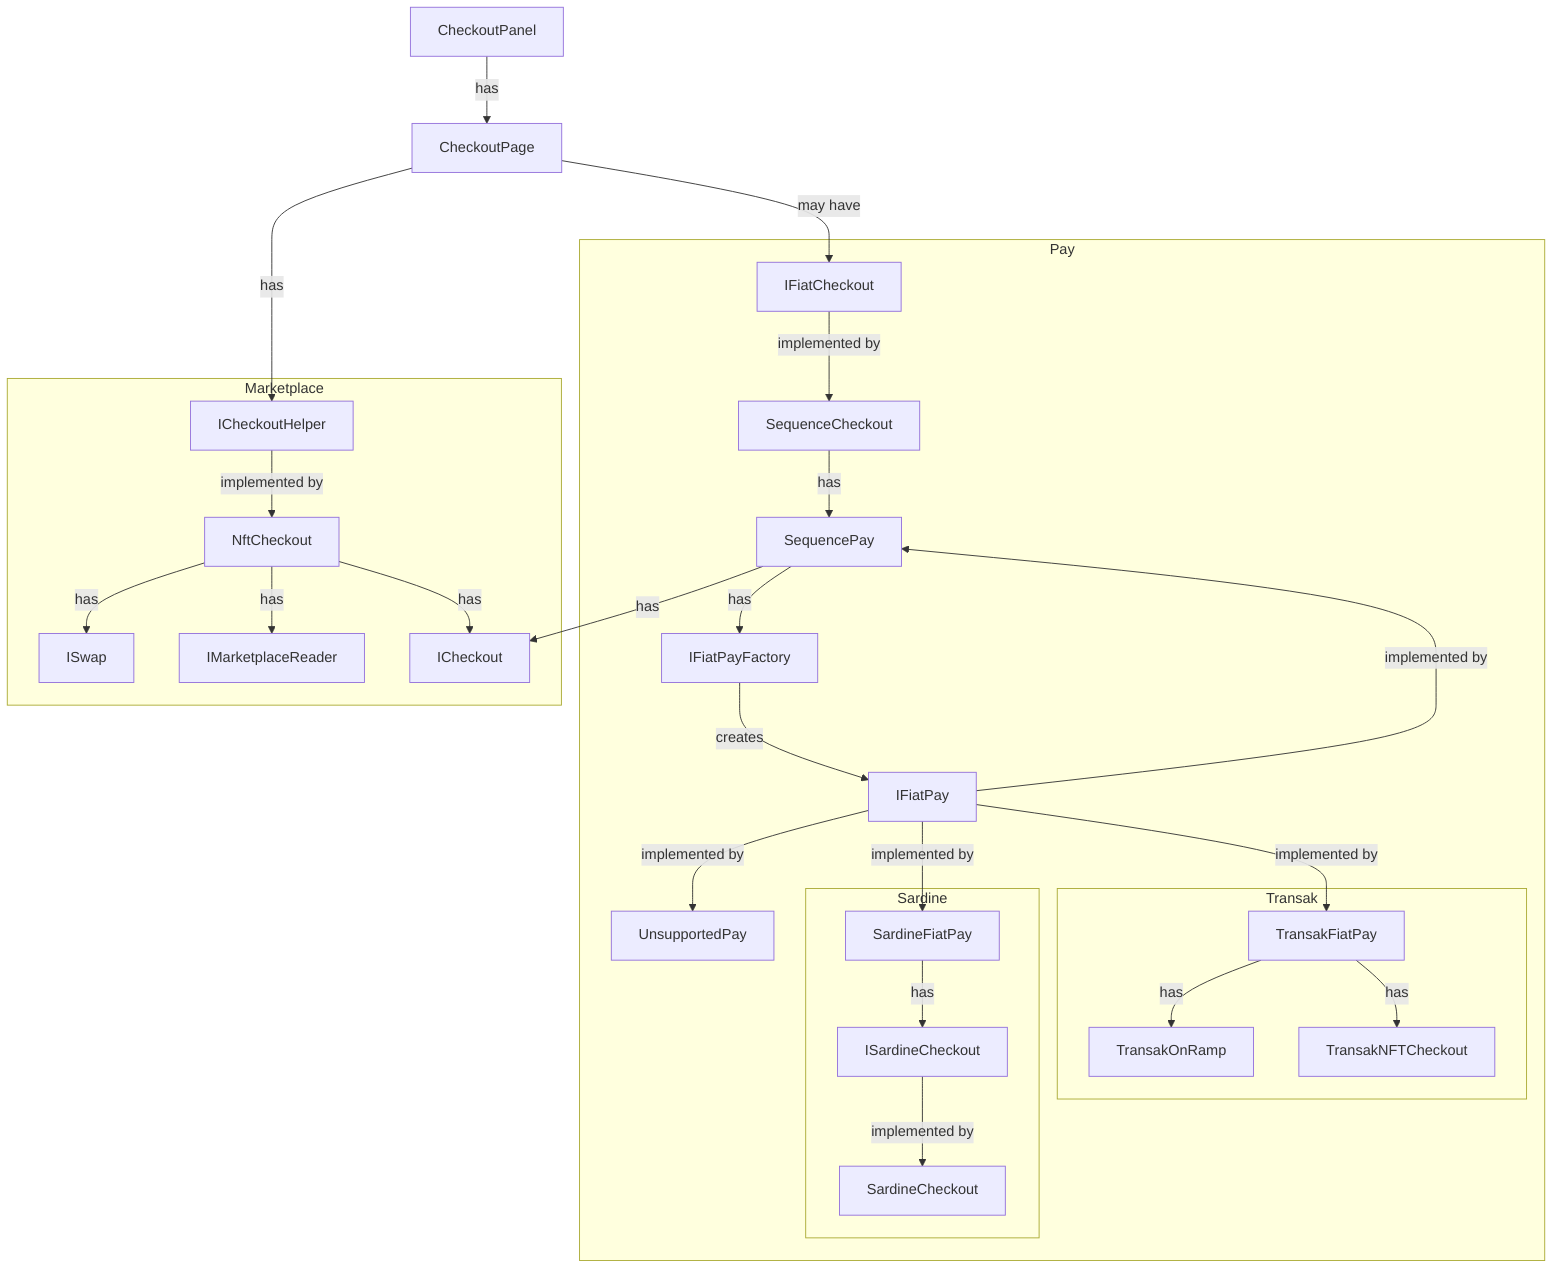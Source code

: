 graph TD
    panel[CheckoutPanel] --> |has| modal
    modal[CheckoutPage] --> |has| ch[ICheckoutHelper]
    modal --> |may have| fc[IFiatCheckout]
    ch --> |implemented by| nc[NftCheckout]
    nc --> |has| swap[ISwap]
    nc --> |has| reader[IMarketplaceReader]
    nc --> |has| checkout[ICheckout]
    fc --> |implemented by| seqc[SequenceCheckout]
    seqc --> |has| pay[SequencePay]
    fp[IFiatPay] --> |implemented by| pay
    pay --> |has| checkout
    pay --> |has| fpf[IFiatPayFactory]
    fpf --> |creates|fp 
    fp --> |implemented by| up[UnsupportedPay]
    fp --> |implemented by| sfp[SardineFiatPay]
    sfp --> |has| isc[ISardineCheckout]
    isc --> |implemented by| sc[SardineCheckout]
    fp --> |implemented by| tfp[TransakFiatPay]
    tfp --> |has| tor[TransakOnRamp]
    tfp --> |has| tnc[TransakNFTCheckout]
    
    subgraph Marketplace
        ch
        nc
        swap
        reader
        checkout
    end
    subgraph Pay
        fc
        seqc
        pay
        fp
        fpf
        up
        subgraph Transak
            tfp
            tor
            tnc
        end
        subgraph Sardine
            sfp
            isc
            sc
        end
    end